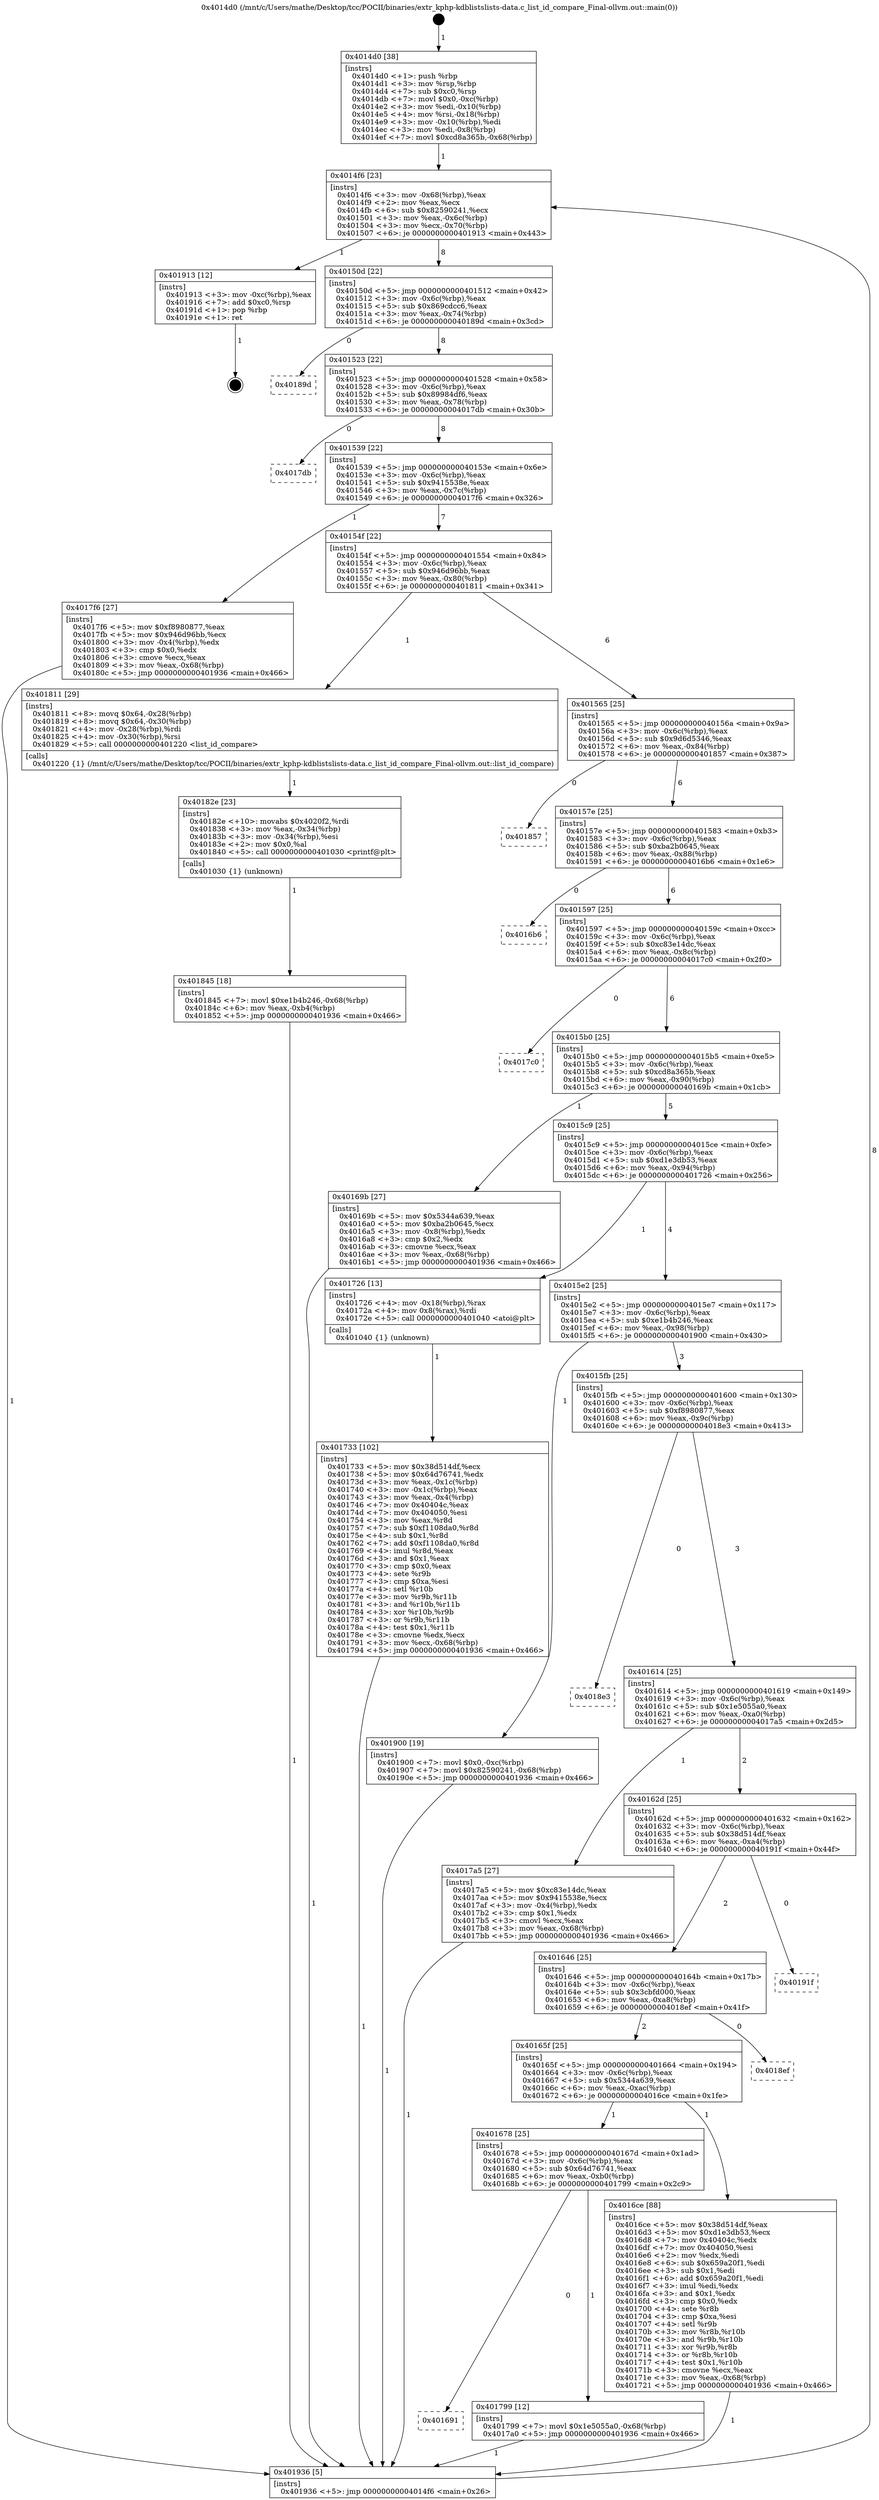digraph "0x4014d0" {
  label = "0x4014d0 (/mnt/c/Users/mathe/Desktop/tcc/POCII/binaries/extr_kphp-kdblistslists-data.c_list_id_compare_Final-ollvm.out::main(0))"
  labelloc = "t"
  node[shape=record]

  Entry [label="",width=0.3,height=0.3,shape=circle,fillcolor=black,style=filled]
  "0x4014f6" [label="{
     0x4014f6 [23]\l
     | [instrs]\l
     &nbsp;&nbsp;0x4014f6 \<+3\>: mov -0x68(%rbp),%eax\l
     &nbsp;&nbsp;0x4014f9 \<+2\>: mov %eax,%ecx\l
     &nbsp;&nbsp;0x4014fb \<+6\>: sub $0x82590241,%ecx\l
     &nbsp;&nbsp;0x401501 \<+3\>: mov %eax,-0x6c(%rbp)\l
     &nbsp;&nbsp;0x401504 \<+3\>: mov %ecx,-0x70(%rbp)\l
     &nbsp;&nbsp;0x401507 \<+6\>: je 0000000000401913 \<main+0x443\>\l
  }"]
  "0x401913" [label="{
     0x401913 [12]\l
     | [instrs]\l
     &nbsp;&nbsp;0x401913 \<+3\>: mov -0xc(%rbp),%eax\l
     &nbsp;&nbsp;0x401916 \<+7\>: add $0xc0,%rsp\l
     &nbsp;&nbsp;0x40191d \<+1\>: pop %rbp\l
     &nbsp;&nbsp;0x40191e \<+1\>: ret\l
  }"]
  "0x40150d" [label="{
     0x40150d [22]\l
     | [instrs]\l
     &nbsp;&nbsp;0x40150d \<+5\>: jmp 0000000000401512 \<main+0x42\>\l
     &nbsp;&nbsp;0x401512 \<+3\>: mov -0x6c(%rbp),%eax\l
     &nbsp;&nbsp;0x401515 \<+5\>: sub $0x869cdcc6,%eax\l
     &nbsp;&nbsp;0x40151a \<+3\>: mov %eax,-0x74(%rbp)\l
     &nbsp;&nbsp;0x40151d \<+6\>: je 000000000040189d \<main+0x3cd\>\l
  }"]
  Exit [label="",width=0.3,height=0.3,shape=circle,fillcolor=black,style=filled,peripheries=2]
  "0x40189d" [label="{
     0x40189d\l
  }", style=dashed]
  "0x401523" [label="{
     0x401523 [22]\l
     | [instrs]\l
     &nbsp;&nbsp;0x401523 \<+5\>: jmp 0000000000401528 \<main+0x58\>\l
     &nbsp;&nbsp;0x401528 \<+3\>: mov -0x6c(%rbp),%eax\l
     &nbsp;&nbsp;0x40152b \<+5\>: sub $0x89984df6,%eax\l
     &nbsp;&nbsp;0x401530 \<+3\>: mov %eax,-0x78(%rbp)\l
     &nbsp;&nbsp;0x401533 \<+6\>: je 00000000004017db \<main+0x30b\>\l
  }"]
  "0x401845" [label="{
     0x401845 [18]\l
     | [instrs]\l
     &nbsp;&nbsp;0x401845 \<+7\>: movl $0xe1b4b246,-0x68(%rbp)\l
     &nbsp;&nbsp;0x40184c \<+6\>: mov %eax,-0xb4(%rbp)\l
     &nbsp;&nbsp;0x401852 \<+5\>: jmp 0000000000401936 \<main+0x466\>\l
  }"]
  "0x4017db" [label="{
     0x4017db\l
  }", style=dashed]
  "0x401539" [label="{
     0x401539 [22]\l
     | [instrs]\l
     &nbsp;&nbsp;0x401539 \<+5\>: jmp 000000000040153e \<main+0x6e\>\l
     &nbsp;&nbsp;0x40153e \<+3\>: mov -0x6c(%rbp),%eax\l
     &nbsp;&nbsp;0x401541 \<+5\>: sub $0x9415538e,%eax\l
     &nbsp;&nbsp;0x401546 \<+3\>: mov %eax,-0x7c(%rbp)\l
     &nbsp;&nbsp;0x401549 \<+6\>: je 00000000004017f6 \<main+0x326\>\l
  }"]
  "0x40182e" [label="{
     0x40182e [23]\l
     | [instrs]\l
     &nbsp;&nbsp;0x40182e \<+10\>: movabs $0x4020f2,%rdi\l
     &nbsp;&nbsp;0x401838 \<+3\>: mov %eax,-0x34(%rbp)\l
     &nbsp;&nbsp;0x40183b \<+3\>: mov -0x34(%rbp),%esi\l
     &nbsp;&nbsp;0x40183e \<+2\>: mov $0x0,%al\l
     &nbsp;&nbsp;0x401840 \<+5\>: call 0000000000401030 \<printf@plt\>\l
     | [calls]\l
     &nbsp;&nbsp;0x401030 \{1\} (unknown)\l
  }"]
  "0x4017f6" [label="{
     0x4017f6 [27]\l
     | [instrs]\l
     &nbsp;&nbsp;0x4017f6 \<+5\>: mov $0xf8980877,%eax\l
     &nbsp;&nbsp;0x4017fb \<+5\>: mov $0x946d96bb,%ecx\l
     &nbsp;&nbsp;0x401800 \<+3\>: mov -0x4(%rbp),%edx\l
     &nbsp;&nbsp;0x401803 \<+3\>: cmp $0x0,%edx\l
     &nbsp;&nbsp;0x401806 \<+3\>: cmove %ecx,%eax\l
     &nbsp;&nbsp;0x401809 \<+3\>: mov %eax,-0x68(%rbp)\l
     &nbsp;&nbsp;0x40180c \<+5\>: jmp 0000000000401936 \<main+0x466\>\l
  }"]
  "0x40154f" [label="{
     0x40154f [22]\l
     | [instrs]\l
     &nbsp;&nbsp;0x40154f \<+5\>: jmp 0000000000401554 \<main+0x84\>\l
     &nbsp;&nbsp;0x401554 \<+3\>: mov -0x6c(%rbp),%eax\l
     &nbsp;&nbsp;0x401557 \<+5\>: sub $0x946d96bb,%eax\l
     &nbsp;&nbsp;0x40155c \<+3\>: mov %eax,-0x80(%rbp)\l
     &nbsp;&nbsp;0x40155f \<+6\>: je 0000000000401811 \<main+0x341\>\l
  }"]
  "0x401691" [label="{
     0x401691\l
  }", style=dashed]
  "0x401811" [label="{
     0x401811 [29]\l
     | [instrs]\l
     &nbsp;&nbsp;0x401811 \<+8\>: movq $0x64,-0x28(%rbp)\l
     &nbsp;&nbsp;0x401819 \<+8\>: movq $0x64,-0x30(%rbp)\l
     &nbsp;&nbsp;0x401821 \<+4\>: mov -0x28(%rbp),%rdi\l
     &nbsp;&nbsp;0x401825 \<+4\>: mov -0x30(%rbp),%rsi\l
     &nbsp;&nbsp;0x401829 \<+5\>: call 0000000000401220 \<list_id_compare\>\l
     | [calls]\l
     &nbsp;&nbsp;0x401220 \{1\} (/mnt/c/Users/mathe/Desktop/tcc/POCII/binaries/extr_kphp-kdblistslists-data.c_list_id_compare_Final-ollvm.out::list_id_compare)\l
  }"]
  "0x401565" [label="{
     0x401565 [25]\l
     | [instrs]\l
     &nbsp;&nbsp;0x401565 \<+5\>: jmp 000000000040156a \<main+0x9a\>\l
     &nbsp;&nbsp;0x40156a \<+3\>: mov -0x6c(%rbp),%eax\l
     &nbsp;&nbsp;0x40156d \<+5\>: sub $0x9d6d5346,%eax\l
     &nbsp;&nbsp;0x401572 \<+6\>: mov %eax,-0x84(%rbp)\l
     &nbsp;&nbsp;0x401578 \<+6\>: je 0000000000401857 \<main+0x387\>\l
  }"]
  "0x401799" [label="{
     0x401799 [12]\l
     | [instrs]\l
     &nbsp;&nbsp;0x401799 \<+7\>: movl $0x1e5055a0,-0x68(%rbp)\l
     &nbsp;&nbsp;0x4017a0 \<+5\>: jmp 0000000000401936 \<main+0x466\>\l
  }"]
  "0x401857" [label="{
     0x401857\l
  }", style=dashed]
  "0x40157e" [label="{
     0x40157e [25]\l
     | [instrs]\l
     &nbsp;&nbsp;0x40157e \<+5\>: jmp 0000000000401583 \<main+0xb3\>\l
     &nbsp;&nbsp;0x401583 \<+3\>: mov -0x6c(%rbp),%eax\l
     &nbsp;&nbsp;0x401586 \<+5\>: sub $0xba2b0645,%eax\l
     &nbsp;&nbsp;0x40158b \<+6\>: mov %eax,-0x88(%rbp)\l
     &nbsp;&nbsp;0x401591 \<+6\>: je 00000000004016b6 \<main+0x1e6\>\l
  }"]
  "0x401733" [label="{
     0x401733 [102]\l
     | [instrs]\l
     &nbsp;&nbsp;0x401733 \<+5\>: mov $0x38d514df,%ecx\l
     &nbsp;&nbsp;0x401738 \<+5\>: mov $0x64d76741,%edx\l
     &nbsp;&nbsp;0x40173d \<+3\>: mov %eax,-0x1c(%rbp)\l
     &nbsp;&nbsp;0x401740 \<+3\>: mov -0x1c(%rbp),%eax\l
     &nbsp;&nbsp;0x401743 \<+3\>: mov %eax,-0x4(%rbp)\l
     &nbsp;&nbsp;0x401746 \<+7\>: mov 0x40404c,%eax\l
     &nbsp;&nbsp;0x40174d \<+7\>: mov 0x404050,%esi\l
     &nbsp;&nbsp;0x401754 \<+3\>: mov %eax,%r8d\l
     &nbsp;&nbsp;0x401757 \<+7\>: sub $0xf1108da0,%r8d\l
     &nbsp;&nbsp;0x40175e \<+4\>: sub $0x1,%r8d\l
     &nbsp;&nbsp;0x401762 \<+7\>: add $0xf1108da0,%r8d\l
     &nbsp;&nbsp;0x401769 \<+4\>: imul %r8d,%eax\l
     &nbsp;&nbsp;0x40176d \<+3\>: and $0x1,%eax\l
     &nbsp;&nbsp;0x401770 \<+3\>: cmp $0x0,%eax\l
     &nbsp;&nbsp;0x401773 \<+4\>: sete %r9b\l
     &nbsp;&nbsp;0x401777 \<+3\>: cmp $0xa,%esi\l
     &nbsp;&nbsp;0x40177a \<+4\>: setl %r10b\l
     &nbsp;&nbsp;0x40177e \<+3\>: mov %r9b,%r11b\l
     &nbsp;&nbsp;0x401781 \<+3\>: and %r10b,%r11b\l
     &nbsp;&nbsp;0x401784 \<+3\>: xor %r10b,%r9b\l
     &nbsp;&nbsp;0x401787 \<+3\>: or %r9b,%r11b\l
     &nbsp;&nbsp;0x40178a \<+4\>: test $0x1,%r11b\l
     &nbsp;&nbsp;0x40178e \<+3\>: cmovne %edx,%ecx\l
     &nbsp;&nbsp;0x401791 \<+3\>: mov %ecx,-0x68(%rbp)\l
     &nbsp;&nbsp;0x401794 \<+5\>: jmp 0000000000401936 \<main+0x466\>\l
  }"]
  "0x4016b6" [label="{
     0x4016b6\l
  }", style=dashed]
  "0x401597" [label="{
     0x401597 [25]\l
     | [instrs]\l
     &nbsp;&nbsp;0x401597 \<+5\>: jmp 000000000040159c \<main+0xcc\>\l
     &nbsp;&nbsp;0x40159c \<+3\>: mov -0x6c(%rbp),%eax\l
     &nbsp;&nbsp;0x40159f \<+5\>: sub $0xc83e14dc,%eax\l
     &nbsp;&nbsp;0x4015a4 \<+6\>: mov %eax,-0x8c(%rbp)\l
     &nbsp;&nbsp;0x4015aa \<+6\>: je 00000000004017c0 \<main+0x2f0\>\l
  }"]
  "0x401678" [label="{
     0x401678 [25]\l
     | [instrs]\l
     &nbsp;&nbsp;0x401678 \<+5\>: jmp 000000000040167d \<main+0x1ad\>\l
     &nbsp;&nbsp;0x40167d \<+3\>: mov -0x6c(%rbp),%eax\l
     &nbsp;&nbsp;0x401680 \<+5\>: sub $0x64d76741,%eax\l
     &nbsp;&nbsp;0x401685 \<+6\>: mov %eax,-0xb0(%rbp)\l
     &nbsp;&nbsp;0x40168b \<+6\>: je 0000000000401799 \<main+0x2c9\>\l
  }"]
  "0x4017c0" [label="{
     0x4017c0\l
  }", style=dashed]
  "0x4015b0" [label="{
     0x4015b0 [25]\l
     | [instrs]\l
     &nbsp;&nbsp;0x4015b0 \<+5\>: jmp 00000000004015b5 \<main+0xe5\>\l
     &nbsp;&nbsp;0x4015b5 \<+3\>: mov -0x6c(%rbp),%eax\l
     &nbsp;&nbsp;0x4015b8 \<+5\>: sub $0xcd8a365b,%eax\l
     &nbsp;&nbsp;0x4015bd \<+6\>: mov %eax,-0x90(%rbp)\l
     &nbsp;&nbsp;0x4015c3 \<+6\>: je 000000000040169b \<main+0x1cb\>\l
  }"]
  "0x4016ce" [label="{
     0x4016ce [88]\l
     | [instrs]\l
     &nbsp;&nbsp;0x4016ce \<+5\>: mov $0x38d514df,%eax\l
     &nbsp;&nbsp;0x4016d3 \<+5\>: mov $0xd1e3db53,%ecx\l
     &nbsp;&nbsp;0x4016d8 \<+7\>: mov 0x40404c,%edx\l
     &nbsp;&nbsp;0x4016df \<+7\>: mov 0x404050,%esi\l
     &nbsp;&nbsp;0x4016e6 \<+2\>: mov %edx,%edi\l
     &nbsp;&nbsp;0x4016e8 \<+6\>: sub $0x659a20f1,%edi\l
     &nbsp;&nbsp;0x4016ee \<+3\>: sub $0x1,%edi\l
     &nbsp;&nbsp;0x4016f1 \<+6\>: add $0x659a20f1,%edi\l
     &nbsp;&nbsp;0x4016f7 \<+3\>: imul %edi,%edx\l
     &nbsp;&nbsp;0x4016fa \<+3\>: and $0x1,%edx\l
     &nbsp;&nbsp;0x4016fd \<+3\>: cmp $0x0,%edx\l
     &nbsp;&nbsp;0x401700 \<+4\>: sete %r8b\l
     &nbsp;&nbsp;0x401704 \<+3\>: cmp $0xa,%esi\l
     &nbsp;&nbsp;0x401707 \<+4\>: setl %r9b\l
     &nbsp;&nbsp;0x40170b \<+3\>: mov %r8b,%r10b\l
     &nbsp;&nbsp;0x40170e \<+3\>: and %r9b,%r10b\l
     &nbsp;&nbsp;0x401711 \<+3\>: xor %r9b,%r8b\l
     &nbsp;&nbsp;0x401714 \<+3\>: or %r8b,%r10b\l
     &nbsp;&nbsp;0x401717 \<+4\>: test $0x1,%r10b\l
     &nbsp;&nbsp;0x40171b \<+3\>: cmovne %ecx,%eax\l
     &nbsp;&nbsp;0x40171e \<+3\>: mov %eax,-0x68(%rbp)\l
     &nbsp;&nbsp;0x401721 \<+5\>: jmp 0000000000401936 \<main+0x466\>\l
  }"]
  "0x40169b" [label="{
     0x40169b [27]\l
     | [instrs]\l
     &nbsp;&nbsp;0x40169b \<+5\>: mov $0x5344a639,%eax\l
     &nbsp;&nbsp;0x4016a0 \<+5\>: mov $0xba2b0645,%ecx\l
     &nbsp;&nbsp;0x4016a5 \<+3\>: mov -0x8(%rbp),%edx\l
     &nbsp;&nbsp;0x4016a8 \<+3\>: cmp $0x2,%edx\l
     &nbsp;&nbsp;0x4016ab \<+3\>: cmovne %ecx,%eax\l
     &nbsp;&nbsp;0x4016ae \<+3\>: mov %eax,-0x68(%rbp)\l
     &nbsp;&nbsp;0x4016b1 \<+5\>: jmp 0000000000401936 \<main+0x466\>\l
  }"]
  "0x4015c9" [label="{
     0x4015c9 [25]\l
     | [instrs]\l
     &nbsp;&nbsp;0x4015c9 \<+5\>: jmp 00000000004015ce \<main+0xfe\>\l
     &nbsp;&nbsp;0x4015ce \<+3\>: mov -0x6c(%rbp),%eax\l
     &nbsp;&nbsp;0x4015d1 \<+5\>: sub $0xd1e3db53,%eax\l
     &nbsp;&nbsp;0x4015d6 \<+6\>: mov %eax,-0x94(%rbp)\l
     &nbsp;&nbsp;0x4015dc \<+6\>: je 0000000000401726 \<main+0x256\>\l
  }"]
  "0x401936" [label="{
     0x401936 [5]\l
     | [instrs]\l
     &nbsp;&nbsp;0x401936 \<+5\>: jmp 00000000004014f6 \<main+0x26\>\l
  }"]
  "0x4014d0" [label="{
     0x4014d0 [38]\l
     | [instrs]\l
     &nbsp;&nbsp;0x4014d0 \<+1\>: push %rbp\l
     &nbsp;&nbsp;0x4014d1 \<+3\>: mov %rsp,%rbp\l
     &nbsp;&nbsp;0x4014d4 \<+7\>: sub $0xc0,%rsp\l
     &nbsp;&nbsp;0x4014db \<+7\>: movl $0x0,-0xc(%rbp)\l
     &nbsp;&nbsp;0x4014e2 \<+3\>: mov %edi,-0x10(%rbp)\l
     &nbsp;&nbsp;0x4014e5 \<+4\>: mov %rsi,-0x18(%rbp)\l
     &nbsp;&nbsp;0x4014e9 \<+3\>: mov -0x10(%rbp),%edi\l
     &nbsp;&nbsp;0x4014ec \<+3\>: mov %edi,-0x8(%rbp)\l
     &nbsp;&nbsp;0x4014ef \<+7\>: movl $0xcd8a365b,-0x68(%rbp)\l
  }"]
  "0x40165f" [label="{
     0x40165f [25]\l
     | [instrs]\l
     &nbsp;&nbsp;0x40165f \<+5\>: jmp 0000000000401664 \<main+0x194\>\l
     &nbsp;&nbsp;0x401664 \<+3\>: mov -0x6c(%rbp),%eax\l
     &nbsp;&nbsp;0x401667 \<+5\>: sub $0x5344a639,%eax\l
     &nbsp;&nbsp;0x40166c \<+6\>: mov %eax,-0xac(%rbp)\l
     &nbsp;&nbsp;0x401672 \<+6\>: je 00000000004016ce \<main+0x1fe\>\l
  }"]
  "0x401726" [label="{
     0x401726 [13]\l
     | [instrs]\l
     &nbsp;&nbsp;0x401726 \<+4\>: mov -0x18(%rbp),%rax\l
     &nbsp;&nbsp;0x40172a \<+4\>: mov 0x8(%rax),%rdi\l
     &nbsp;&nbsp;0x40172e \<+5\>: call 0000000000401040 \<atoi@plt\>\l
     | [calls]\l
     &nbsp;&nbsp;0x401040 \{1\} (unknown)\l
  }"]
  "0x4015e2" [label="{
     0x4015e2 [25]\l
     | [instrs]\l
     &nbsp;&nbsp;0x4015e2 \<+5\>: jmp 00000000004015e7 \<main+0x117\>\l
     &nbsp;&nbsp;0x4015e7 \<+3\>: mov -0x6c(%rbp),%eax\l
     &nbsp;&nbsp;0x4015ea \<+5\>: sub $0xe1b4b246,%eax\l
     &nbsp;&nbsp;0x4015ef \<+6\>: mov %eax,-0x98(%rbp)\l
     &nbsp;&nbsp;0x4015f5 \<+6\>: je 0000000000401900 \<main+0x430\>\l
  }"]
  "0x4018ef" [label="{
     0x4018ef\l
  }", style=dashed]
  "0x401900" [label="{
     0x401900 [19]\l
     | [instrs]\l
     &nbsp;&nbsp;0x401900 \<+7\>: movl $0x0,-0xc(%rbp)\l
     &nbsp;&nbsp;0x401907 \<+7\>: movl $0x82590241,-0x68(%rbp)\l
     &nbsp;&nbsp;0x40190e \<+5\>: jmp 0000000000401936 \<main+0x466\>\l
  }"]
  "0x4015fb" [label="{
     0x4015fb [25]\l
     | [instrs]\l
     &nbsp;&nbsp;0x4015fb \<+5\>: jmp 0000000000401600 \<main+0x130\>\l
     &nbsp;&nbsp;0x401600 \<+3\>: mov -0x6c(%rbp),%eax\l
     &nbsp;&nbsp;0x401603 \<+5\>: sub $0xf8980877,%eax\l
     &nbsp;&nbsp;0x401608 \<+6\>: mov %eax,-0x9c(%rbp)\l
     &nbsp;&nbsp;0x40160e \<+6\>: je 00000000004018e3 \<main+0x413\>\l
  }"]
  "0x401646" [label="{
     0x401646 [25]\l
     | [instrs]\l
     &nbsp;&nbsp;0x401646 \<+5\>: jmp 000000000040164b \<main+0x17b\>\l
     &nbsp;&nbsp;0x40164b \<+3\>: mov -0x6c(%rbp),%eax\l
     &nbsp;&nbsp;0x40164e \<+5\>: sub $0x3cbfd000,%eax\l
     &nbsp;&nbsp;0x401653 \<+6\>: mov %eax,-0xa8(%rbp)\l
     &nbsp;&nbsp;0x401659 \<+6\>: je 00000000004018ef \<main+0x41f\>\l
  }"]
  "0x4018e3" [label="{
     0x4018e3\l
  }", style=dashed]
  "0x401614" [label="{
     0x401614 [25]\l
     | [instrs]\l
     &nbsp;&nbsp;0x401614 \<+5\>: jmp 0000000000401619 \<main+0x149\>\l
     &nbsp;&nbsp;0x401619 \<+3\>: mov -0x6c(%rbp),%eax\l
     &nbsp;&nbsp;0x40161c \<+5\>: sub $0x1e5055a0,%eax\l
     &nbsp;&nbsp;0x401621 \<+6\>: mov %eax,-0xa0(%rbp)\l
     &nbsp;&nbsp;0x401627 \<+6\>: je 00000000004017a5 \<main+0x2d5\>\l
  }"]
  "0x40191f" [label="{
     0x40191f\l
  }", style=dashed]
  "0x4017a5" [label="{
     0x4017a5 [27]\l
     | [instrs]\l
     &nbsp;&nbsp;0x4017a5 \<+5\>: mov $0xc83e14dc,%eax\l
     &nbsp;&nbsp;0x4017aa \<+5\>: mov $0x9415538e,%ecx\l
     &nbsp;&nbsp;0x4017af \<+3\>: mov -0x4(%rbp),%edx\l
     &nbsp;&nbsp;0x4017b2 \<+3\>: cmp $0x1,%edx\l
     &nbsp;&nbsp;0x4017b5 \<+3\>: cmovl %ecx,%eax\l
     &nbsp;&nbsp;0x4017b8 \<+3\>: mov %eax,-0x68(%rbp)\l
     &nbsp;&nbsp;0x4017bb \<+5\>: jmp 0000000000401936 \<main+0x466\>\l
  }"]
  "0x40162d" [label="{
     0x40162d [25]\l
     | [instrs]\l
     &nbsp;&nbsp;0x40162d \<+5\>: jmp 0000000000401632 \<main+0x162\>\l
     &nbsp;&nbsp;0x401632 \<+3\>: mov -0x6c(%rbp),%eax\l
     &nbsp;&nbsp;0x401635 \<+5\>: sub $0x38d514df,%eax\l
     &nbsp;&nbsp;0x40163a \<+6\>: mov %eax,-0xa4(%rbp)\l
     &nbsp;&nbsp;0x401640 \<+6\>: je 000000000040191f \<main+0x44f\>\l
  }"]
  Entry -> "0x4014d0" [label=" 1"]
  "0x4014f6" -> "0x401913" [label=" 1"]
  "0x4014f6" -> "0x40150d" [label=" 8"]
  "0x401913" -> Exit [label=" 1"]
  "0x40150d" -> "0x40189d" [label=" 0"]
  "0x40150d" -> "0x401523" [label=" 8"]
  "0x401900" -> "0x401936" [label=" 1"]
  "0x401523" -> "0x4017db" [label=" 0"]
  "0x401523" -> "0x401539" [label=" 8"]
  "0x401845" -> "0x401936" [label=" 1"]
  "0x401539" -> "0x4017f6" [label=" 1"]
  "0x401539" -> "0x40154f" [label=" 7"]
  "0x40182e" -> "0x401845" [label=" 1"]
  "0x40154f" -> "0x401811" [label=" 1"]
  "0x40154f" -> "0x401565" [label=" 6"]
  "0x401811" -> "0x40182e" [label=" 1"]
  "0x401565" -> "0x401857" [label=" 0"]
  "0x401565" -> "0x40157e" [label=" 6"]
  "0x4017f6" -> "0x401936" [label=" 1"]
  "0x40157e" -> "0x4016b6" [label=" 0"]
  "0x40157e" -> "0x401597" [label=" 6"]
  "0x401799" -> "0x401936" [label=" 1"]
  "0x401597" -> "0x4017c0" [label=" 0"]
  "0x401597" -> "0x4015b0" [label=" 6"]
  "0x401678" -> "0x401691" [label=" 0"]
  "0x4015b0" -> "0x40169b" [label=" 1"]
  "0x4015b0" -> "0x4015c9" [label=" 5"]
  "0x40169b" -> "0x401936" [label=" 1"]
  "0x4014d0" -> "0x4014f6" [label=" 1"]
  "0x401936" -> "0x4014f6" [label=" 8"]
  "0x401678" -> "0x401799" [label=" 1"]
  "0x4015c9" -> "0x401726" [label=" 1"]
  "0x4015c9" -> "0x4015e2" [label=" 4"]
  "0x401733" -> "0x401936" [label=" 1"]
  "0x4015e2" -> "0x401900" [label=" 1"]
  "0x4015e2" -> "0x4015fb" [label=" 3"]
  "0x401726" -> "0x401733" [label=" 1"]
  "0x4015fb" -> "0x4018e3" [label=" 0"]
  "0x4015fb" -> "0x401614" [label=" 3"]
  "0x40165f" -> "0x401678" [label=" 1"]
  "0x401614" -> "0x4017a5" [label=" 1"]
  "0x401614" -> "0x40162d" [label=" 2"]
  "0x40165f" -> "0x4016ce" [label=" 1"]
  "0x40162d" -> "0x40191f" [label=" 0"]
  "0x40162d" -> "0x401646" [label=" 2"]
  "0x4016ce" -> "0x401936" [label=" 1"]
  "0x401646" -> "0x4018ef" [label=" 0"]
  "0x401646" -> "0x40165f" [label=" 2"]
  "0x4017a5" -> "0x401936" [label=" 1"]
}
